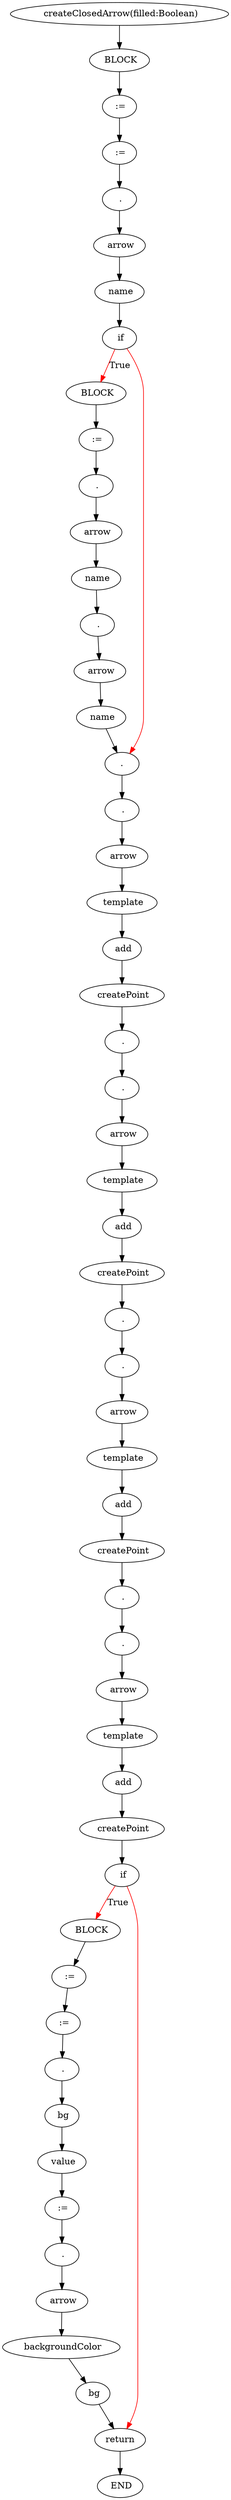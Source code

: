 digraph testGraph {
2501[label=" createClosedArrow(filled:Boolean)"]
2503[label="BLOCK"]
2501 -> 2503[color=black]
2503[label=" BLOCK"]
2504[label=":="]
2503 -> 2504[color=black]
2504[label=" :="]
2510[label=":="]
2504 -> 2510[color=black]
2510[label=" :="]
2511[label="."]
2510 -> 2511[color=black]
2511[label=" ."]
2512[label="arrow"]
2511 -> 2512[color=black]
2512[label=" arrow"]
2513[label="name"]
2512 -> 2513[color=black]
2513[label=" name"]
2515[label="if"]
2513 -> 2515[color=black]
2515[label=" if"]
2516[label="BLOCK"]
2515 -> 2516[label="True",color=red]
2528[label="."]
2515 -> 2528[color=red]
2516[label=" BLOCK"]
2517[label=":="]
2516 -> 2517[color=black]
2528[label=" ."]
2529[label="."]
2528 -> 2529[color=black]
2517[label=" :="]
2518[label="."]
2517 -> 2518[color=black]
2529[label=" ."]
2530[label="arrow"]
2529 -> 2530[color=black]
2518[label=" ."]
2519[label="arrow"]
2518 -> 2519[color=black]
2530[label=" arrow"]
2531[label="template"]
2530 -> 2531[color=black]
2519[label=" arrow"]
2520[label="name"]
2519 -> 2520[color=black]
2531[label=" template"]
2532[label="add"]
2531 -> 2532[color=black]
2520[label=" name"]
2523[label="."]
2520 -> 2523[color=black]
2532[label=" add"]
2534[label="createPoint"]
2532 -> 2534[color=black]
2523[label=" ."]
2524[label="arrow"]
2523 -> 2524[color=black]
2534[label=" createPoint"]
2538[label="."]
2534 -> 2538[color=black]
2524[label=" arrow"]
2525[label="name"]
2524 -> 2525[color=black]
2538[label=" ."]
2539[label="."]
2538 -> 2539[color=black]
2525[label=" name"]
2528[label="."]
2525 -> 2528[color=black]
2539[label=" ."]
2540[label="arrow"]
2539 -> 2540[color=black]
2540[label=" arrow"]
2541[label="template"]
2540 -> 2541[color=black]
2541[label=" template"]
2542[label="add"]
2541 -> 2542[color=black]
2542[label=" add"]
2544[label="createPoint"]
2542 -> 2544[color=black]
2544[label=" createPoint"]
2549[label="."]
2544 -> 2549[color=black]
2549[label=" ."]
2550[label="."]
2549 -> 2550[color=black]
2550[label=" ."]
2551[label="arrow"]
2550 -> 2551[color=black]
2551[label=" arrow"]
2552[label="template"]
2551 -> 2552[color=black]
2552[label=" template"]
2553[label="add"]
2552 -> 2553[color=black]
2553[label=" add"]
2555[label="createPoint"]
2553 -> 2555[color=black]
2555[label=" createPoint"]
2561[label="."]
2555 -> 2561[color=black]
2561[label=" ."]
2562[label="."]
2561 -> 2562[color=black]
2562[label=" ."]
2563[label="arrow"]
2562 -> 2563[color=black]
2563[label=" arrow"]
2564[label="template"]
2563 -> 2564[color=black]
2564[label=" template"]
2565[label="add"]
2564 -> 2565[color=black]
2565[label=" add"]
2567[label="createPoint"]
2565 -> 2567[color=black]
2567[label=" createPoint"]
2571[label="if"]
2567 -> 2571[color=black]
2571[label=" if"]
2572[label="BLOCK"]
2571 -> 2572[label="True",color=red]
2594[label="return"]
2571 -> 2594[color=red]
2572[label=" BLOCK"]
2573[label=":="]
2572 -> 2573[color=black]
2594[label=" return"]
2502[label="END"]
2594 -> 2502[color=black]
2573[label=" :="]
2579[label=":="]
2573 -> 2579[color=black]
2502[label=" END"]
2579[label=" :="]
2580[label="."]
2579 -> 2580[color=black]
2580[label=" ."]
2581[label="bg"]
2580 -> 2581[color=black]
2581[label=" bg"]
2582[label="value"]
2581 -> 2582[color=black]
2582[label=" value"]
2586[label=":="]
2582 -> 2586[color=black]
2586[label=" :="]
2587[label="."]
2586 -> 2587[color=black]
2587[label=" ."]
2588[label="arrow"]
2587 -> 2588[color=black]
2588[label=" arrow"]
2589[label="backgroundColor"]
2588 -> 2589[color=black]
2589[label=" backgroundColor"]
2590[label="bg"]
2589 -> 2590[color=black]
2590[label=" bg"]
2594[label="return"]
2590 -> 2594[color=black]
}
